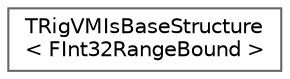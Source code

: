 digraph "Graphical Class Hierarchy"
{
 // INTERACTIVE_SVG=YES
 // LATEX_PDF_SIZE
  bgcolor="transparent";
  edge [fontname=Helvetica,fontsize=10,labelfontname=Helvetica,labelfontsize=10];
  node [fontname=Helvetica,fontsize=10,shape=box,height=0.2,width=0.4];
  rankdir="LR";
  Node0 [id="Node000000",label="TRigVMIsBaseStructure\l\< FInt32RangeBound \>",height=0.2,width=0.4,color="grey40", fillcolor="white", style="filled",URL="$df/d94/structTRigVMIsBaseStructure_3_01FInt32RangeBound_01_4.html",tooltip=" "];
}
